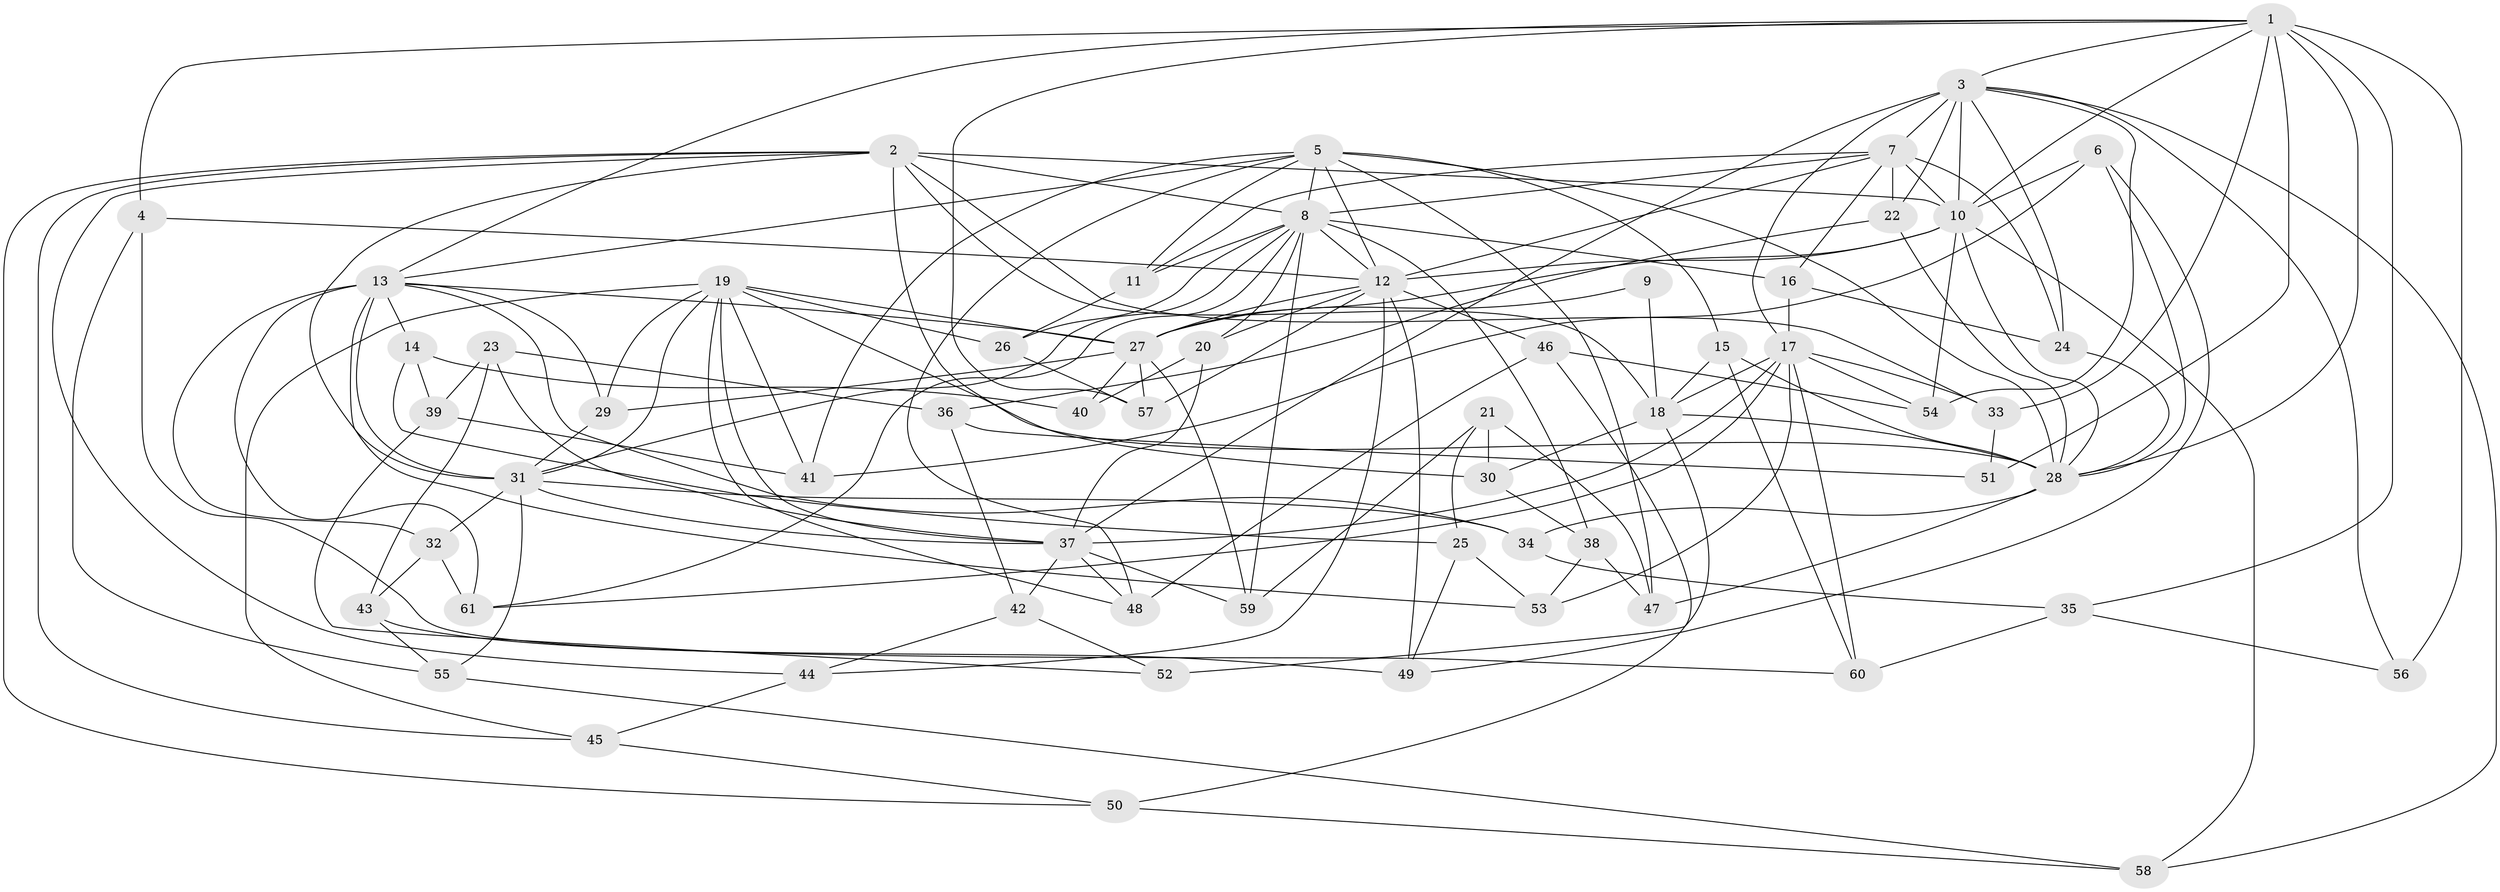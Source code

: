// original degree distribution, {4: 1.0}
// Generated by graph-tools (version 1.1) at 2025/37/03/09/25 02:37:53]
// undirected, 61 vertices, 163 edges
graph export_dot {
graph [start="1"]
  node [color=gray90,style=filled];
  1;
  2;
  3;
  4;
  5;
  6;
  7;
  8;
  9;
  10;
  11;
  12;
  13;
  14;
  15;
  16;
  17;
  18;
  19;
  20;
  21;
  22;
  23;
  24;
  25;
  26;
  27;
  28;
  29;
  30;
  31;
  32;
  33;
  34;
  35;
  36;
  37;
  38;
  39;
  40;
  41;
  42;
  43;
  44;
  45;
  46;
  47;
  48;
  49;
  50;
  51;
  52;
  53;
  54;
  55;
  56;
  57;
  58;
  59;
  60;
  61;
  1 -- 3 [weight=1.0];
  1 -- 4 [weight=1.0];
  1 -- 10 [weight=1.0];
  1 -- 13 [weight=1.0];
  1 -- 28 [weight=1.0];
  1 -- 33 [weight=1.0];
  1 -- 35 [weight=1.0];
  1 -- 51 [weight=2.0];
  1 -- 56 [weight=2.0];
  1 -- 57 [weight=1.0];
  2 -- 8 [weight=1.0];
  2 -- 10 [weight=2.0];
  2 -- 18 [weight=1.0];
  2 -- 30 [weight=1.0];
  2 -- 31 [weight=1.0];
  2 -- 33 [weight=1.0];
  2 -- 44 [weight=1.0];
  2 -- 45 [weight=1.0];
  2 -- 50 [weight=1.0];
  3 -- 7 [weight=2.0];
  3 -- 10 [weight=1.0];
  3 -- 17 [weight=1.0];
  3 -- 22 [weight=1.0];
  3 -- 24 [weight=2.0];
  3 -- 37 [weight=1.0];
  3 -- 54 [weight=1.0];
  3 -- 56 [weight=1.0];
  3 -- 58 [weight=1.0];
  4 -- 12 [weight=1.0];
  4 -- 55 [weight=1.0];
  4 -- 60 [weight=1.0];
  5 -- 8 [weight=1.0];
  5 -- 11 [weight=1.0];
  5 -- 12 [weight=1.0];
  5 -- 13 [weight=1.0];
  5 -- 15 [weight=1.0];
  5 -- 28 [weight=2.0];
  5 -- 41 [weight=1.0];
  5 -- 47 [weight=1.0];
  5 -- 48 [weight=1.0];
  6 -- 10 [weight=1.0];
  6 -- 28 [weight=1.0];
  6 -- 41 [weight=1.0];
  6 -- 49 [weight=1.0];
  7 -- 8 [weight=1.0];
  7 -- 10 [weight=1.0];
  7 -- 11 [weight=1.0];
  7 -- 12 [weight=1.0];
  7 -- 16 [weight=1.0];
  7 -- 22 [weight=3.0];
  7 -- 24 [weight=2.0];
  8 -- 11 [weight=1.0];
  8 -- 12 [weight=1.0];
  8 -- 16 [weight=1.0];
  8 -- 20 [weight=1.0];
  8 -- 26 [weight=1.0];
  8 -- 31 [weight=1.0];
  8 -- 38 [weight=1.0];
  8 -- 59 [weight=1.0];
  8 -- 61 [weight=1.0];
  9 -- 18 [weight=2.0];
  9 -- 27 [weight=2.0];
  10 -- 12 [weight=2.0];
  10 -- 27 [weight=1.0];
  10 -- 28 [weight=1.0];
  10 -- 54 [weight=1.0];
  10 -- 58 [weight=1.0];
  11 -- 26 [weight=1.0];
  12 -- 20 [weight=1.0];
  12 -- 27 [weight=1.0];
  12 -- 44 [weight=1.0];
  12 -- 46 [weight=1.0];
  12 -- 49 [weight=1.0];
  12 -- 57 [weight=1.0];
  13 -- 14 [weight=1.0];
  13 -- 27 [weight=1.0];
  13 -- 29 [weight=1.0];
  13 -- 31 [weight=1.0];
  13 -- 32 [weight=1.0];
  13 -- 34 [weight=1.0];
  13 -- 53 [weight=1.0];
  13 -- 61 [weight=1.0];
  14 -- 25 [weight=1.0];
  14 -- 39 [weight=1.0];
  14 -- 40 [weight=1.0];
  15 -- 18 [weight=1.0];
  15 -- 28 [weight=1.0];
  15 -- 60 [weight=1.0];
  16 -- 17 [weight=1.0];
  16 -- 24 [weight=1.0];
  17 -- 18 [weight=2.0];
  17 -- 33 [weight=1.0];
  17 -- 37 [weight=1.0];
  17 -- 53 [weight=1.0];
  17 -- 54 [weight=1.0];
  17 -- 60 [weight=1.0];
  17 -- 61 [weight=1.0];
  18 -- 28 [weight=1.0];
  18 -- 30 [weight=1.0];
  18 -- 52 [weight=2.0];
  19 -- 26 [weight=1.0];
  19 -- 27 [weight=2.0];
  19 -- 28 [weight=1.0];
  19 -- 29 [weight=1.0];
  19 -- 31 [weight=2.0];
  19 -- 37 [weight=2.0];
  19 -- 41 [weight=1.0];
  19 -- 45 [weight=1.0];
  19 -- 48 [weight=1.0];
  20 -- 37 [weight=1.0];
  20 -- 40 [weight=1.0];
  21 -- 25 [weight=1.0];
  21 -- 30 [weight=1.0];
  21 -- 47 [weight=1.0];
  21 -- 59 [weight=1.0];
  22 -- 28 [weight=1.0];
  22 -- 36 [weight=1.0];
  23 -- 36 [weight=1.0];
  23 -- 37 [weight=1.0];
  23 -- 39 [weight=1.0];
  23 -- 43 [weight=1.0];
  24 -- 28 [weight=1.0];
  25 -- 49 [weight=1.0];
  25 -- 53 [weight=1.0];
  26 -- 57 [weight=1.0];
  27 -- 29 [weight=1.0];
  27 -- 40 [weight=2.0];
  27 -- 57 [weight=1.0];
  27 -- 59 [weight=1.0];
  28 -- 34 [weight=1.0];
  28 -- 47 [weight=1.0];
  29 -- 31 [weight=1.0];
  30 -- 38 [weight=1.0];
  31 -- 32 [weight=1.0];
  31 -- 34 [weight=1.0];
  31 -- 37 [weight=1.0];
  31 -- 55 [weight=1.0];
  32 -- 43 [weight=1.0];
  32 -- 61 [weight=1.0];
  33 -- 51 [weight=1.0];
  34 -- 35 [weight=1.0];
  35 -- 56 [weight=1.0];
  35 -- 60 [weight=1.0];
  36 -- 42 [weight=1.0];
  36 -- 51 [weight=1.0];
  37 -- 42 [weight=1.0];
  37 -- 48 [weight=1.0];
  37 -- 59 [weight=1.0];
  38 -- 47 [weight=1.0];
  38 -- 53 [weight=1.0];
  39 -- 41 [weight=1.0];
  39 -- 52 [weight=1.0];
  42 -- 44 [weight=1.0];
  42 -- 52 [weight=1.0];
  43 -- 49 [weight=1.0];
  43 -- 55 [weight=1.0];
  44 -- 45 [weight=1.0];
  45 -- 50 [weight=1.0];
  46 -- 48 [weight=1.0];
  46 -- 50 [weight=1.0];
  46 -- 54 [weight=1.0];
  50 -- 58 [weight=1.0];
  55 -- 58 [weight=1.0];
}
